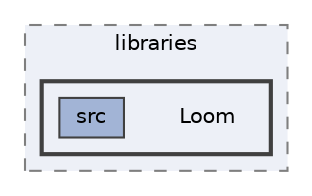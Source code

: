digraph "C:/Users/Will/AppData/Local/Arduino15/packages/loom4/hardware/samd/4.0.6/libraries/Loom"
{
 // LATEX_PDF_SIZE
  bgcolor="transparent";
  edge [fontname=Helvetica,fontsize=10,labelfontname=Helvetica,labelfontsize=10];
  node [fontname=Helvetica,fontsize=10,shape=box,height=0.2,width=0.4];
  compound=true
  subgraph clusterdir_fe829e72f4fe72bf24d4d4025922f6a4 {
    graph [ bgcolor="#edf0f7", pencolor="grey50", label="libraries", fontname=Helvetica,fontsize=10 style="filled,dashed", URL="dir_fe829e72f4fe72bf24d4d4025922f6a4.html",tooltip=""]
  subgraph clusterdir_d06fdbd79b1b6e34548d0fa51485f4a5 {
    graph [ bgcolor="#edf0f7", pencolor="grey25", label="", fontname=Helvetica,fontsize=10 style="filled,bold", URL="dir_d06fdbd79b1b6e34548d0fa51485f4a5.html",tooltip=""]
    dir_d06fdbd79b1b6e34548d0fa51485f4a5 [shape=plaintext, label="Loom"];
  dir_b14d86d2dc324b96b7fcdcd080ed6fcf [label="src", fillcolor="#a2b4d6", color="grey25", style="filled", URL="dir_b14d86d2dc324b96b7fcdcd080ed6fcf.html",tooltip=""];
  }
  }
}
